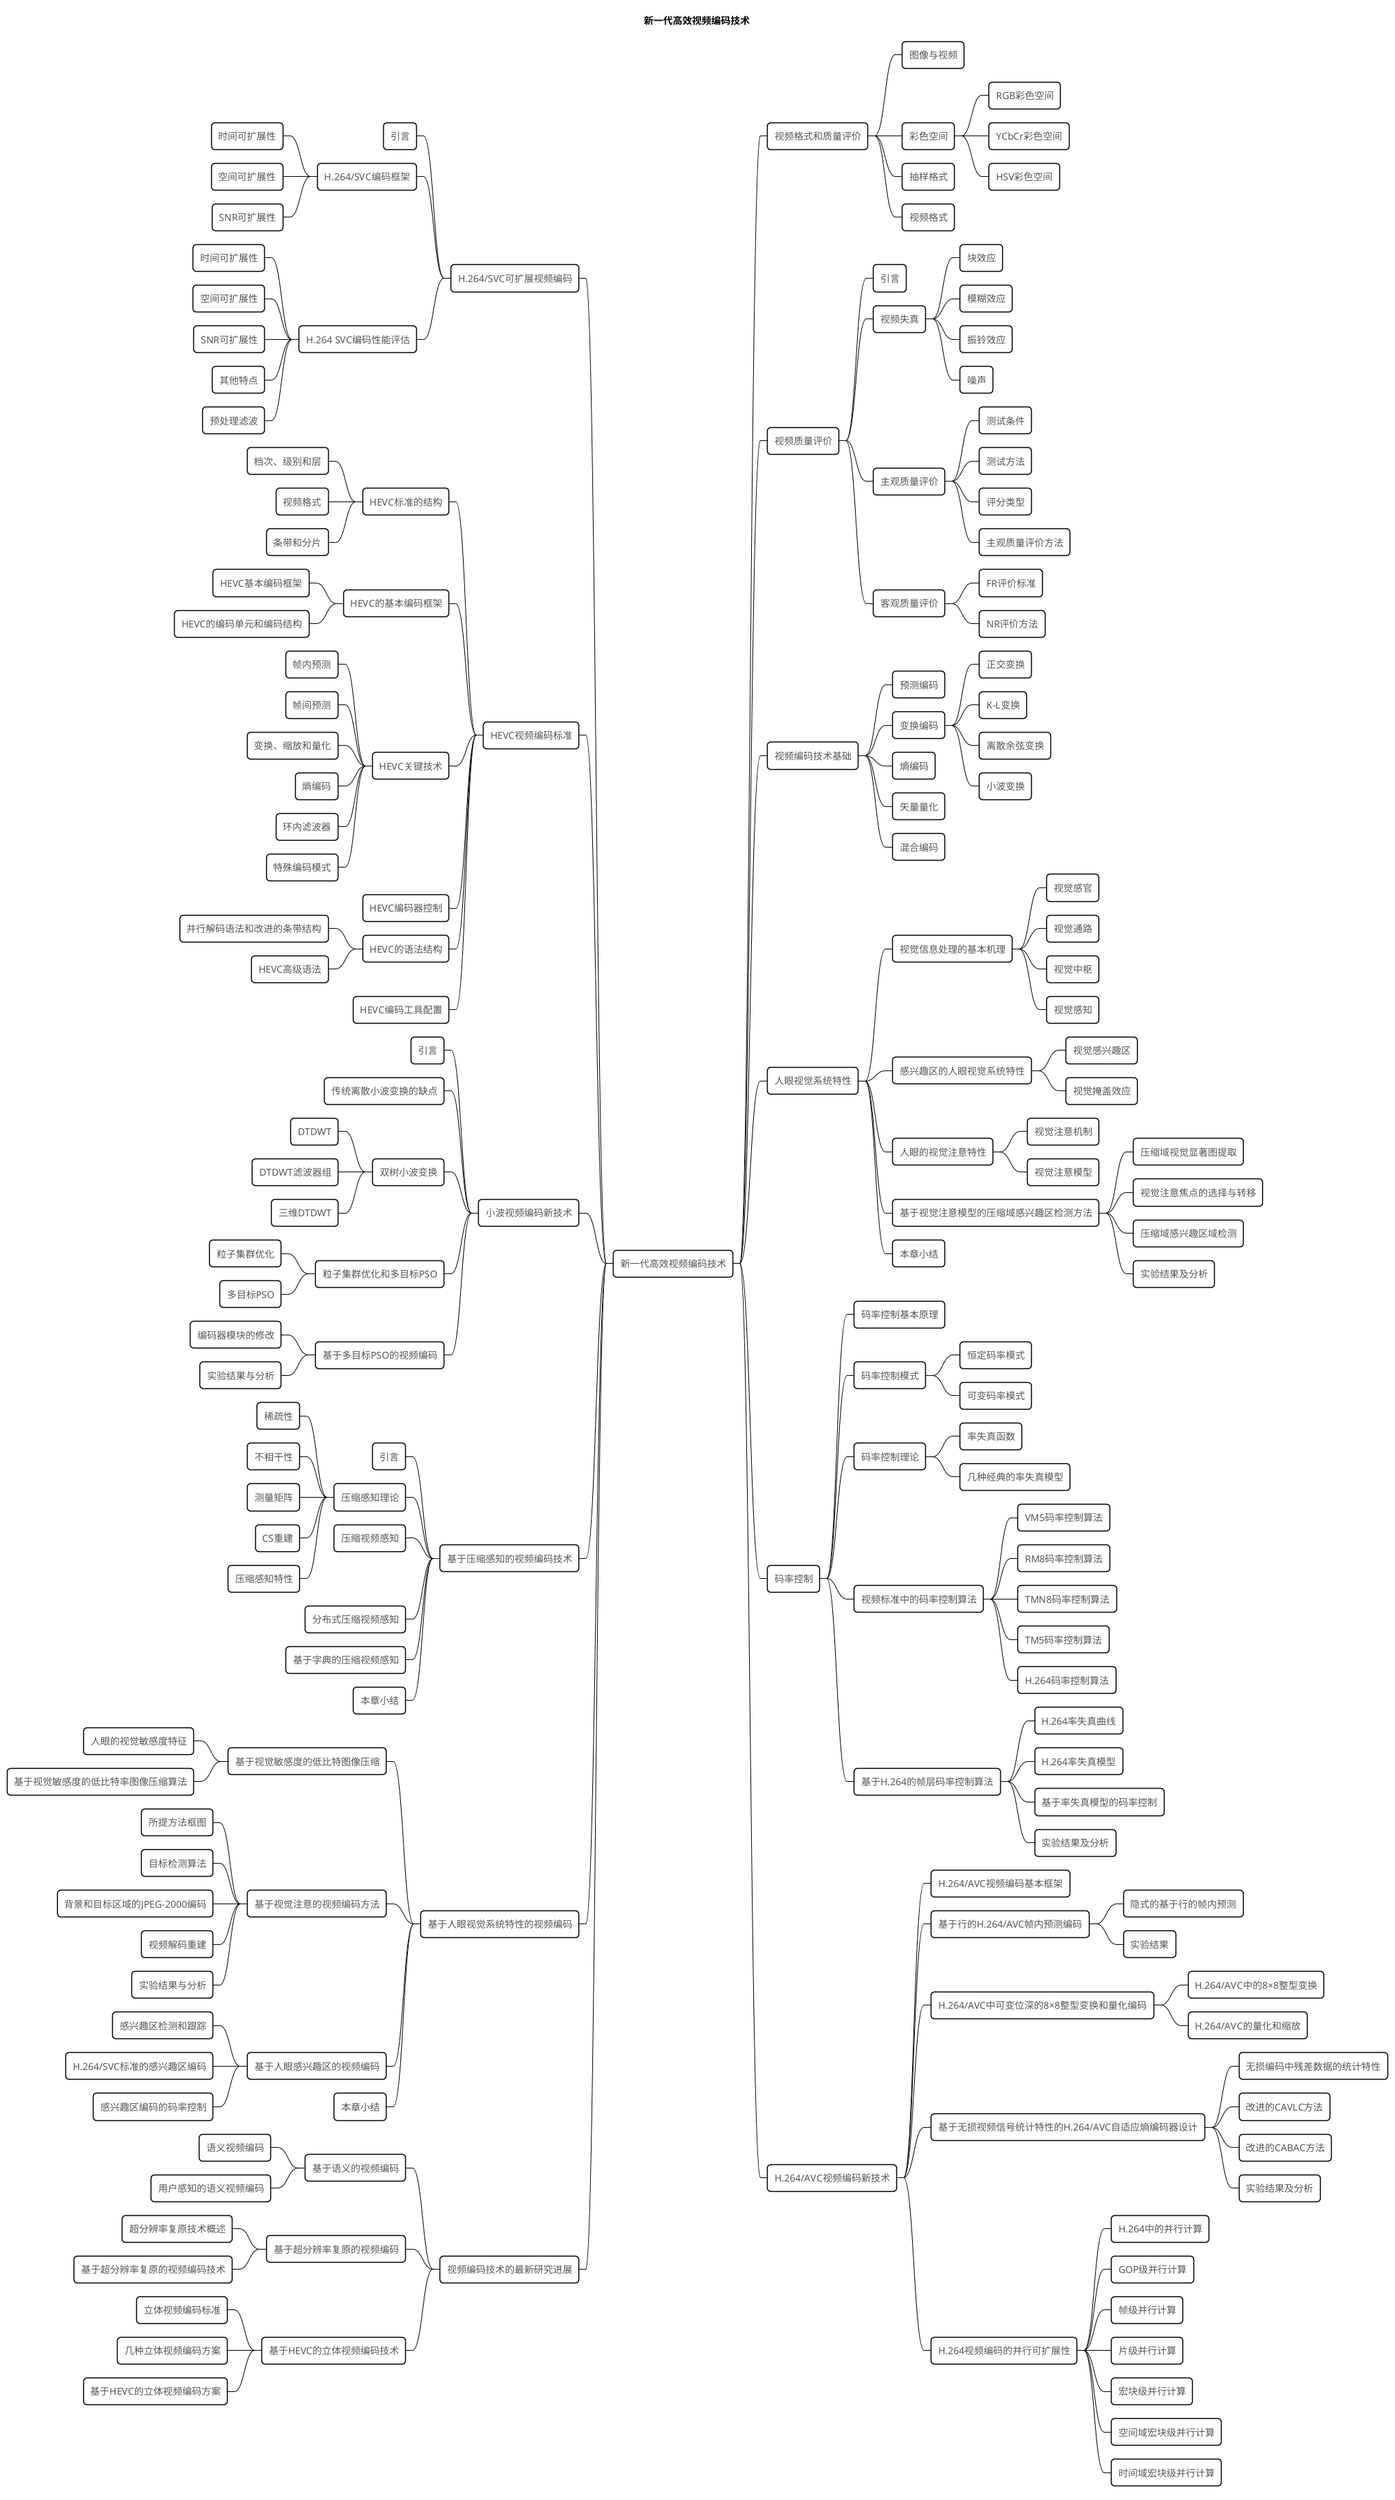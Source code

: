 
@startmindmap

' https://www.processon.com/view/5f327068e0b34d4554bbca68?fromnew=1#map

<style>
mindmapDiagram {
  BackgroundColor white
  LineColor black
  RoundCorner 10
  FontColor #555
}
</style>

title 新一代高效视频编码技术

* 新一代高效视频编码技术

** 视频格式和质量评价
*** 图像与视频
*** 彩色空间
**** RGB彩色空间
**** YCbCr彩色空间
**** HSV彩色空间
*** 抽样格式
*** 视频格式

** 视频质量评价
*** 引言
*** 视频失真
**** 块效应
**** 模糊效应
**** 振铃效应
**** 噪声
*** 主观质量评价
**** 测试条件
**** 测试方法
**** 评分类型
**** 主观质量评价方法
*** 客观质量评价
**** FR评价标准
**** NR评价方法

** 视频编码技术基础
*** 预测编码
*** 变换编码
**** 正交变换
**** K-L变换
**** 离散余弦变换
**** 小波变换
*** 熵编码
*** 矢量量化
*** 混合编码

** 人眼视觉系统特性
*** 视觉信息处理的基本机理
**** 视觉感官
**** 视觉通路
**** 视觉中枢
**** 视觉感知
*** 感兴趣区的人眼视觉系统特性
**** 视觉感兴趣区
**** 视觉掩盖效应
*** 人眼的视觉注意特性
**** 视觉注意机制
**** 视觉注意模型
*** 基于视觉注意模型的压缩域感兴趣区检测方法
**** 压缩域视觉显著图提取
**** 视觉注意焦点的选择与转移
**** 压缩域感兴趣区域检测
**** 实验结果及分析
*** 本章小结

** 码率控制
*** 码率控制基本原理
*** 码率控制模式
**** 恒定码率模式
**** 可变码率模式
*** 码率控制理论
**** 率失真函数
**** 几种经典的率失真模型
*** 视频标准中的码率控制算法
**** VM5码率控制算法
**** RM8码率控制算法
**** TMN8码率控制算法
**** TM5码率控制算法
**** H.264码率控制算法
*** 基于H.264的帧层码率控制算法
**** H.264率失真曲线
**** H.264率失真模型
**** 基于率失真模型的码率控制
**** 实验结果及分析

** H.264/AVC视频编码新技术
*** H.264/AVC视频编码基本框架
*** 基于行的H.264/AVC帧内预测编码
**** 隐式的基于行的帧内预测
**** 实验结果
*** H.264/AVC中可变位深的8×8整型变换和量化编码
**** H.264/AVC中的8×8整型变换
**** H.264/AVC的量化和缩放
*** 基于无损视频信号统计特性的H.264/AVC自适应熵编码器设计
**** 无损编码中残差数据的统计特性
**** 改进的CAVLC方法
**** 改进的CABAC方法
**** 实验结果及分析
*** H.264视频编码的并行可扩展性
**** H.264中的并行计算
**** GOP级并行计算
**** 帧级并行计算
**** 片级并行计算
**** 宏块级并行计算
**** 空间域宏块级并行计算
**** 时间域宏块级并行计算

left side

** H.264/SVC可扩展视频编码
*** 引言
*** H.264/SVC编码框架
**** 时间可扩展性
**** 空间可扩展性
**** SNR可扩展性
*** H.264 SVC编码性能评估
**** 时间可扩展性
**** 空间可扩展性
**** SNR可扩展性
**** 其他特点
**** 预处理滤波

** HEVC视频编码标准
*** HEVC标准的结构
**** 档次、级别和层
**** 视频格式
**** 条带和分片
*** HEVC的基本编码框架
**** HEVC基本编码框架
**** HEVC的编码单元和编码结构
*** HEVC关键技术
**** 帧内预测
**** 帧间预测
**** 变换、缩放和量化
**** 熵编码
**** 环内滤波器
**** 特殊编码模式
*** HEVC编码器控制
*** HEVC的语法结构
**** 并行解码语法和改进的条带结构
**** HEVC高级语法
*** HEVC编码工具配置

** 小波视频编码新技术
*** 引言
*** 传统离散小波变换的缺点
*** 双树小波变换
**** DTDWT
**** DTDWT滤波器组
**** 三维DTDWT
*** 粒子集群优化和多目标PSO
**** 粒子集群优化
**** 多目标PSO
*** 基于多目标PSO的视频编码
**** 编码器模块的修改
**** 实验结果与分析

** 基于压缩感知的视频编码技术
*** 引言
*** 压缩感知理论
**** 稀疏性
**** 不相干性
**** 测量矩阵
**** CS重建
**** 压缩感知特性
*** 压缩视频感知
*** 分布式压缩视频感知
*** 基于字典的压缩视频感知
*** 本章小结

** 基于人眼视觉系统特性的视频编码
*** 基于视觉敏感度的低比特图像压缩
**** 人眼的视觉敏感度特征
**** 基于视觉敏感度的低比特率图像压缩算法
*** 基于视觉注意的视频编码方法
**** 所提方法框图
**** 目标检测算法
**** 背景和目标区域的JPEG-2000编码
**** 视频解码重建
**** 实验结果与分析
*** 基于人眼感兴趣区的视频编码
**** 感兴趣区检测和跟踪
**** H.264/SVC标准的感兴趣区编码
**** 感兴趣区编码的码率控制
*** 本章小结

** 视频编码技术的最新研究进展
*** 基于语义的视频编码
**** 语义视频编码
**** 用户感知的语义视频编码
*** 基于超分辨率复原的视频编码
**** 超分辨率复原技术概述
**** 基于超分辨率复原的视频编码技术
*** 基于HEVC的立体视频编码技术
**** 立体视频编码标准
**** 几种立体视频编码方案
**** 基于HEVC的立体视频编码方案


@endmindmap